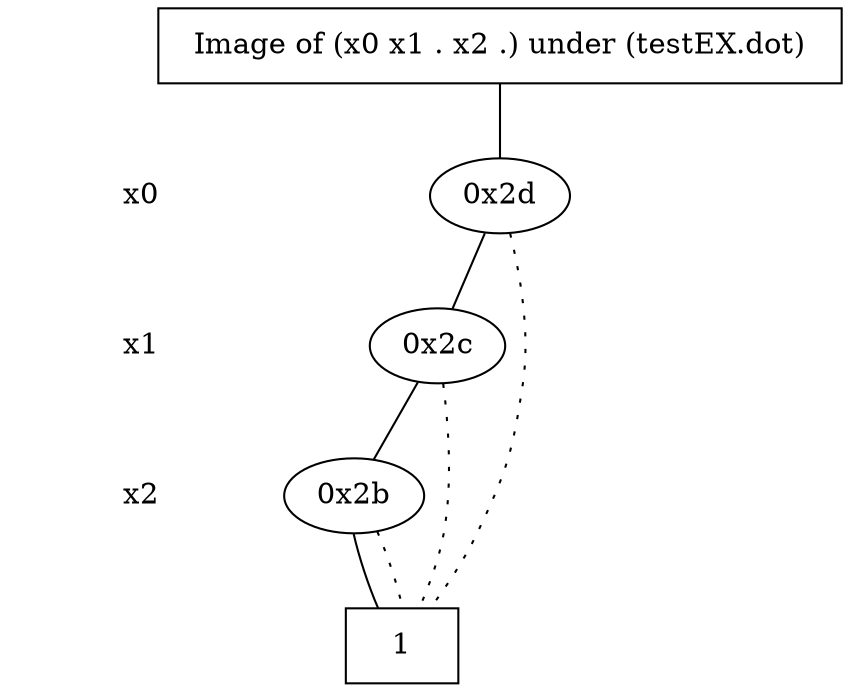 digraph "DD" {
size = "7.5,10"
center = true;
edge [dir = none];
{ node [shape = plaintext];
  edge [style = invis];
  "CONST NODES" [style = invis];
" x0 " -> " x1 " -> " x2 " -> "CONST NODES"; 
}
{ rank = same; node [shape = box]; edge [style = invis];
"  Image of (x0 x1 . x2 .) under (testEX.dot)  "; }
{ rank = same; " x0 ";
"0x2d";
}
{ rank = same; " x1 ";
"0x2c";
}
{ rank = same; " x2 ";
"0x2b";
}
{ rank = same; "CONST NODES";
{ node [shape = box]; "0x24";
}
}
"  Image of (x0 x1 . x2 .) under (testEX.dot)  " -> "0x2d" [style = solid];
"0x2d" -> "0x2c";
"0x2d" -> "0x24" [style = dotted];
"0x2c" -> "0x2b";
"0x2c" -> "0x24" [style = dotted];
"0x2b" -> "0x24";
"0x2b" -> "0x24" [style = dotted];
"0x24" [label = "1"];
}

